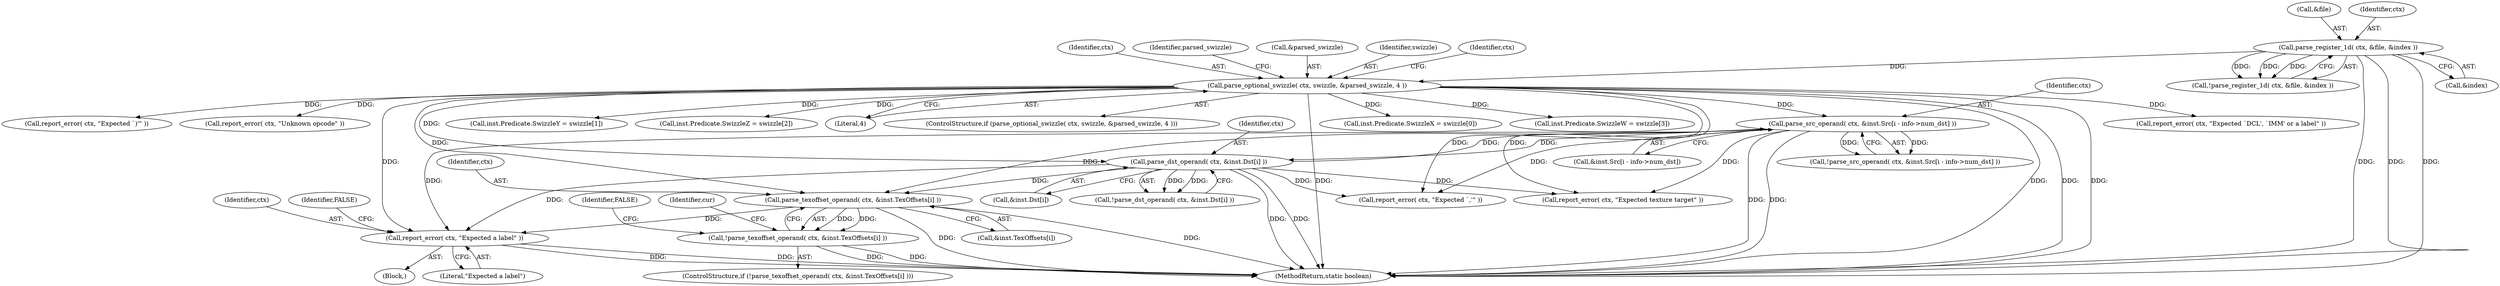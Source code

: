digraph "0_virglrenderer_e534b51ca3c3cd25f3990589932a9ed711c59b27@API" {
"1002682" [label="(Call,parse_texoffset_operand( ctx, &inst.TexOffsets[i] ))"];
"1002583" [label="(Call,parse_src_operand( ctx, &inst.Src[i - info->num_dst] ))"];
"1002559" [label="(Call,parse_dst_operand( ctx, &inst.Dst[i] ))"];
"1002294" [label="(Call,parse_optional_swizzle( ctx, swizzle, &parsed_swizzle, 4 ))"];
"1002285" [label="(Call,parse_register_1d( ctx, &file, &index ))"];
"1002681" [label="(Call,!parse_texoffset_operand( ctx, &inst.TexOffsets[i] ))"];
"1002739" [label="(Call,report_error( ctx, \"Expected a label\" ))"];
"1002438" [label="(Call,report_error( ctx, \"Expected `DCL', `IMM' or a label\" ))"];
"1002287" [label="(Call,&file)"];
"1002348" [label="(Call,report_error( ctx, \"Expected `)'\" ))"];
"1002284" [label="(Call,!parse_register_1d( ctx, &file, &index ))"];
"1002286" [label="(Identifier,ctx)"];
"1002683" [label="(Identifier,ctx)"];
"1002684" [label="(Call,&inst.TexOffsets[i])"];
"1002302" [label="(Identifier,parsed_swizzle)"];
"1002582" [label="(Call,!parse_src_operand( ctx, &inst.Src[i - info->num_dst] ))"];
"1002297" [label="(Call,&parsed_swizzle)"];
"1002434" [label="(Call,report_error( ctx, \"Unknown opcode\" ))"];
"1002585" [label="(Call,&inst.Src[i - info->num_dst])"];
"1002738" [label="(Block,)"];
"1004155" [label="(MethodReturn,static boolean)"];
"1002313" [label="(Call,inst.Predicate.SwizzleY = swizzle[1])"];
"1002584" [label="(Identifier,ctx)"];
"1002558" [label="(Call,!parse_dst_operand( ctx, &inst.Dst[i] ))"];
"1002561" [label="(Call,&inst.Dst[i])"];
"1002322" [label="(Call,inst.Predicate.SwizzleZ = swizzle[2])"];
"1002740" [label="(Identifier,ctx)"];
"1002296" [label="(Identifier,swizzle)"];
"1002299" [label="(Literal,4)"];
"1002583" [label="(Call,parse_src_operand( ctx, &inst.Src[i - info->num_dst] ))"];
"1002294" [label="(Call,parse_optional_swizzle( ctx, swizzle, &parsed_swizzle, 4 ))"];
"1002743" [label="(Identifier,FALSE)"];
"1002691" [label="(Identifier,FALSE)"];
"1002293" [label="(ControlStructure,if (parse_optional_swizzle( ctx, swizzle, &parsed_swizzle, 4 )))"];
"1002344" [label="(Identifier,ctx)"];
"1002560" [label="(Identifier,ctx)"];
"1002295" [label="(Identifier,ctx)"];
"1002739" [label="(Call,report_error( ctx, \"Expected a label\" ))"];
"1002285" [label="(Call,parse_register_1d( ctx, &file, &index ))"];
"1002640" [label="(Call,report_error( ctx, \"Expected texture target\" ))"];
"1002680" [label="(ControlStructure,if (!parse_texoffset_operand( ctx, &inst.TexOffsets[i] )))"];
"1002741" [label="(Literal,\"Expected a label\")"];
"1002304" [label="(Call,inst.Predicate.SwizzleX = swizzle[0])"];
"1002331" [label="(Call,inst.Predicate.SwizzleW = swizzle[3])"];
"1002693" [label="(Identifier,cur)"];
"1002536" [label="(Call,report_error( ctx, \"Expected `,'\" ))"];
"1002681" [label="(Call,!parse_texoffset_operand( ctx, &inst.TexOffsets[i] ))"];
"1002289" [label="(Call,&index)"];
"1002559" [label="(Call,parse_dst_operand( ctx, &inst.Dst[i] ))"];
"1002682" [label="(Call,parse_texoffset_operand( ctx, &inst.TexOffsets[i] ))"];
"1002682" -> "1002681"  [label="AST: "];
"1002682" -> "1002684"  [label="CFG: "];
"1002683" -> "1002682"  [label="AST: "];
"1002684" -> "1002682"  [label="AST: "];
"1002681" -> "1002682"  [label="CFG: "];
"1002682" -> "1004155"  [label="DDG: "];
"1002682" -> "1004155"  [label="DDG: "];
"1002682" -> "1002681"  [label="DDG: "];
"1002682" -> "1002681"  [label="DDG: "];
"1002583" -> "1002682"  [label="DDG: "];
"1002559" -> "1002682"  [label="DDG: "];
"1002294" -> "1002682"  [label="DDG: "];
"1002682" -> "1002739"  [label="DDG: "];
"1002583" -> "1002582"  [label="AST: "];
"1002583" -> "1002585"  [label="CFG: "];
"1002584" -> "1002583"  [label="AST: "];
"1002585" -> "1002583"  [label="AST: "];
"1002582" -> "1002583"  [label="CFG: "];
"1002583" -> "1004155"  [label="DDG: "];
"1002583" -> "1004155"  [label="DDG: "];
"1002583" -> "1002536"  [label="DDG: "];
"1002583" -> "1002559"  [label="DDG: "];
"1002583" -> "1002582"  [label="DDG: "];
"1002583" -> "1002582"  [label="DDG: "];
"1002559" -> "1002583"  [label="DDG: "];
"1002294" -> "1002583"  [label="DDG: "];
"1002583" -> "1002640"  [label="DDG: "];
"1002583" -> "1002739"  [label="DDG: "];
"1002559" -> "1002558"  [label="AST: "];
"1002559" -> "1002561"  [label="CFG: "];
"1002560" -> "1002559"  [label="AST: "];
"1002561" -> "1002559"  [label="AST: "];
"1002558" -> "1002559"  [label="CFG: "];
"1002559" -> "1004155"  [label="DDG: "];
"1002559" -> "1004155"  [label="DDG: "];
"1002559" -> "1002536"  [label="DDG: "];
"1002559" -> "1002558"  [label="DDG: "];
"1002559" -> "1002558"  [label="DDG: "];
"1002294" -> "1002559"  [label="DDG: "];
"1002559" -> "1002640"  [label="DDG: "];
"1002559" -> "1002739"  [label="DDG: "];
"1002294" -> "1002293"  [label="AST: "];
"1002294" -> "1002299"  [label="CFG: "];
"1002295" -> "1002294"  [label="AST: "];
"1002296" -> "1002294"  [label="AST: "];
"1002297" -> "1002294"  [label="AST: "];
"1002299" -> "1002294"  [label="AST: "];
"1002302" -> "1002294"  [label="CFG: "];
"1002344" -> "1002294"  [label="CFG: "];
"1002294" -> "1004155"  [label="DDG: "];
"1002294" -> "1004155"  [label="DDG: "];
"1002294" -> "1004155"  [label="DDG: "];
"1002294" -> "1004155"  [label="DDG: "];
"1002285" -> "1002294"  [label="DDG: "];
"1002294" -> "1002304"  [label="DDG: "];
"1002294" -> "1002313"  [label="DDG: "];
"1002294" -> "1002322"  [label="DDG: "];
"1002294" -> "1002331"  [label="DDG: "];
"1002294" -> "1002348"  [label="DDG: "];
"1002294" -> "1002434"  [label="DDG: "];
"1002294" -> "1002438"  [label="DDG: "];
"1002294" -> "1002536"  [label="DDG: "];
"1002294" -> "1002640"  [label="DDG: "];
"1002294" -> "1002739"  [label="DDG: "];
"1002285" -> "1002284"  [label="AST: "];
"1002285" -> "1002289"  [label="CFG: "];
"1002286" -> "1002285"  [label="AST: "];
"1002287" -> "1002285"  [label="AST: "];
"1002289" -> "1002285"  [label="AST: "];
"1002284" -> "1002285"  [label="CFG: "];
"1002285" -> "1004155"  [label="DDG: "];
"1002285" -> "1004155"  [label="DDG: "];
"1002285" -> "1004155"  [label="DDG: "];
"1002285" -> "1002284"  [label="DDG: "];
"1002285" -> "1002284"  [label="DDG: "];
"1002285" -> "1002284"  [label="DDG: "];
"1002681" -> "1002680"  [label="AST: "];
"1002691" -> "1002681"  [label="CFG: "];
"1002693" -> "1002681"  [label="CFG: "];
"1002681" -> "1004155"  [label="DDG: "];
"1002681" -> "1004155"  [label="DDG: "];
"1002739" -> "1002738"  [label="AST: "];
"1002739" -> "1002741"  [label="CFG: "];
"1002740" -> "1002739"  [label="AST: "];
"1002741" -> "1002739"  [label="AST: "];
"1002743" -> "1002739"  [label="CFG: "];
"1002739" -> "1004155"  [label="DDG: "];
"1002739" -> "1004155"  [label="DDG: "];
}
